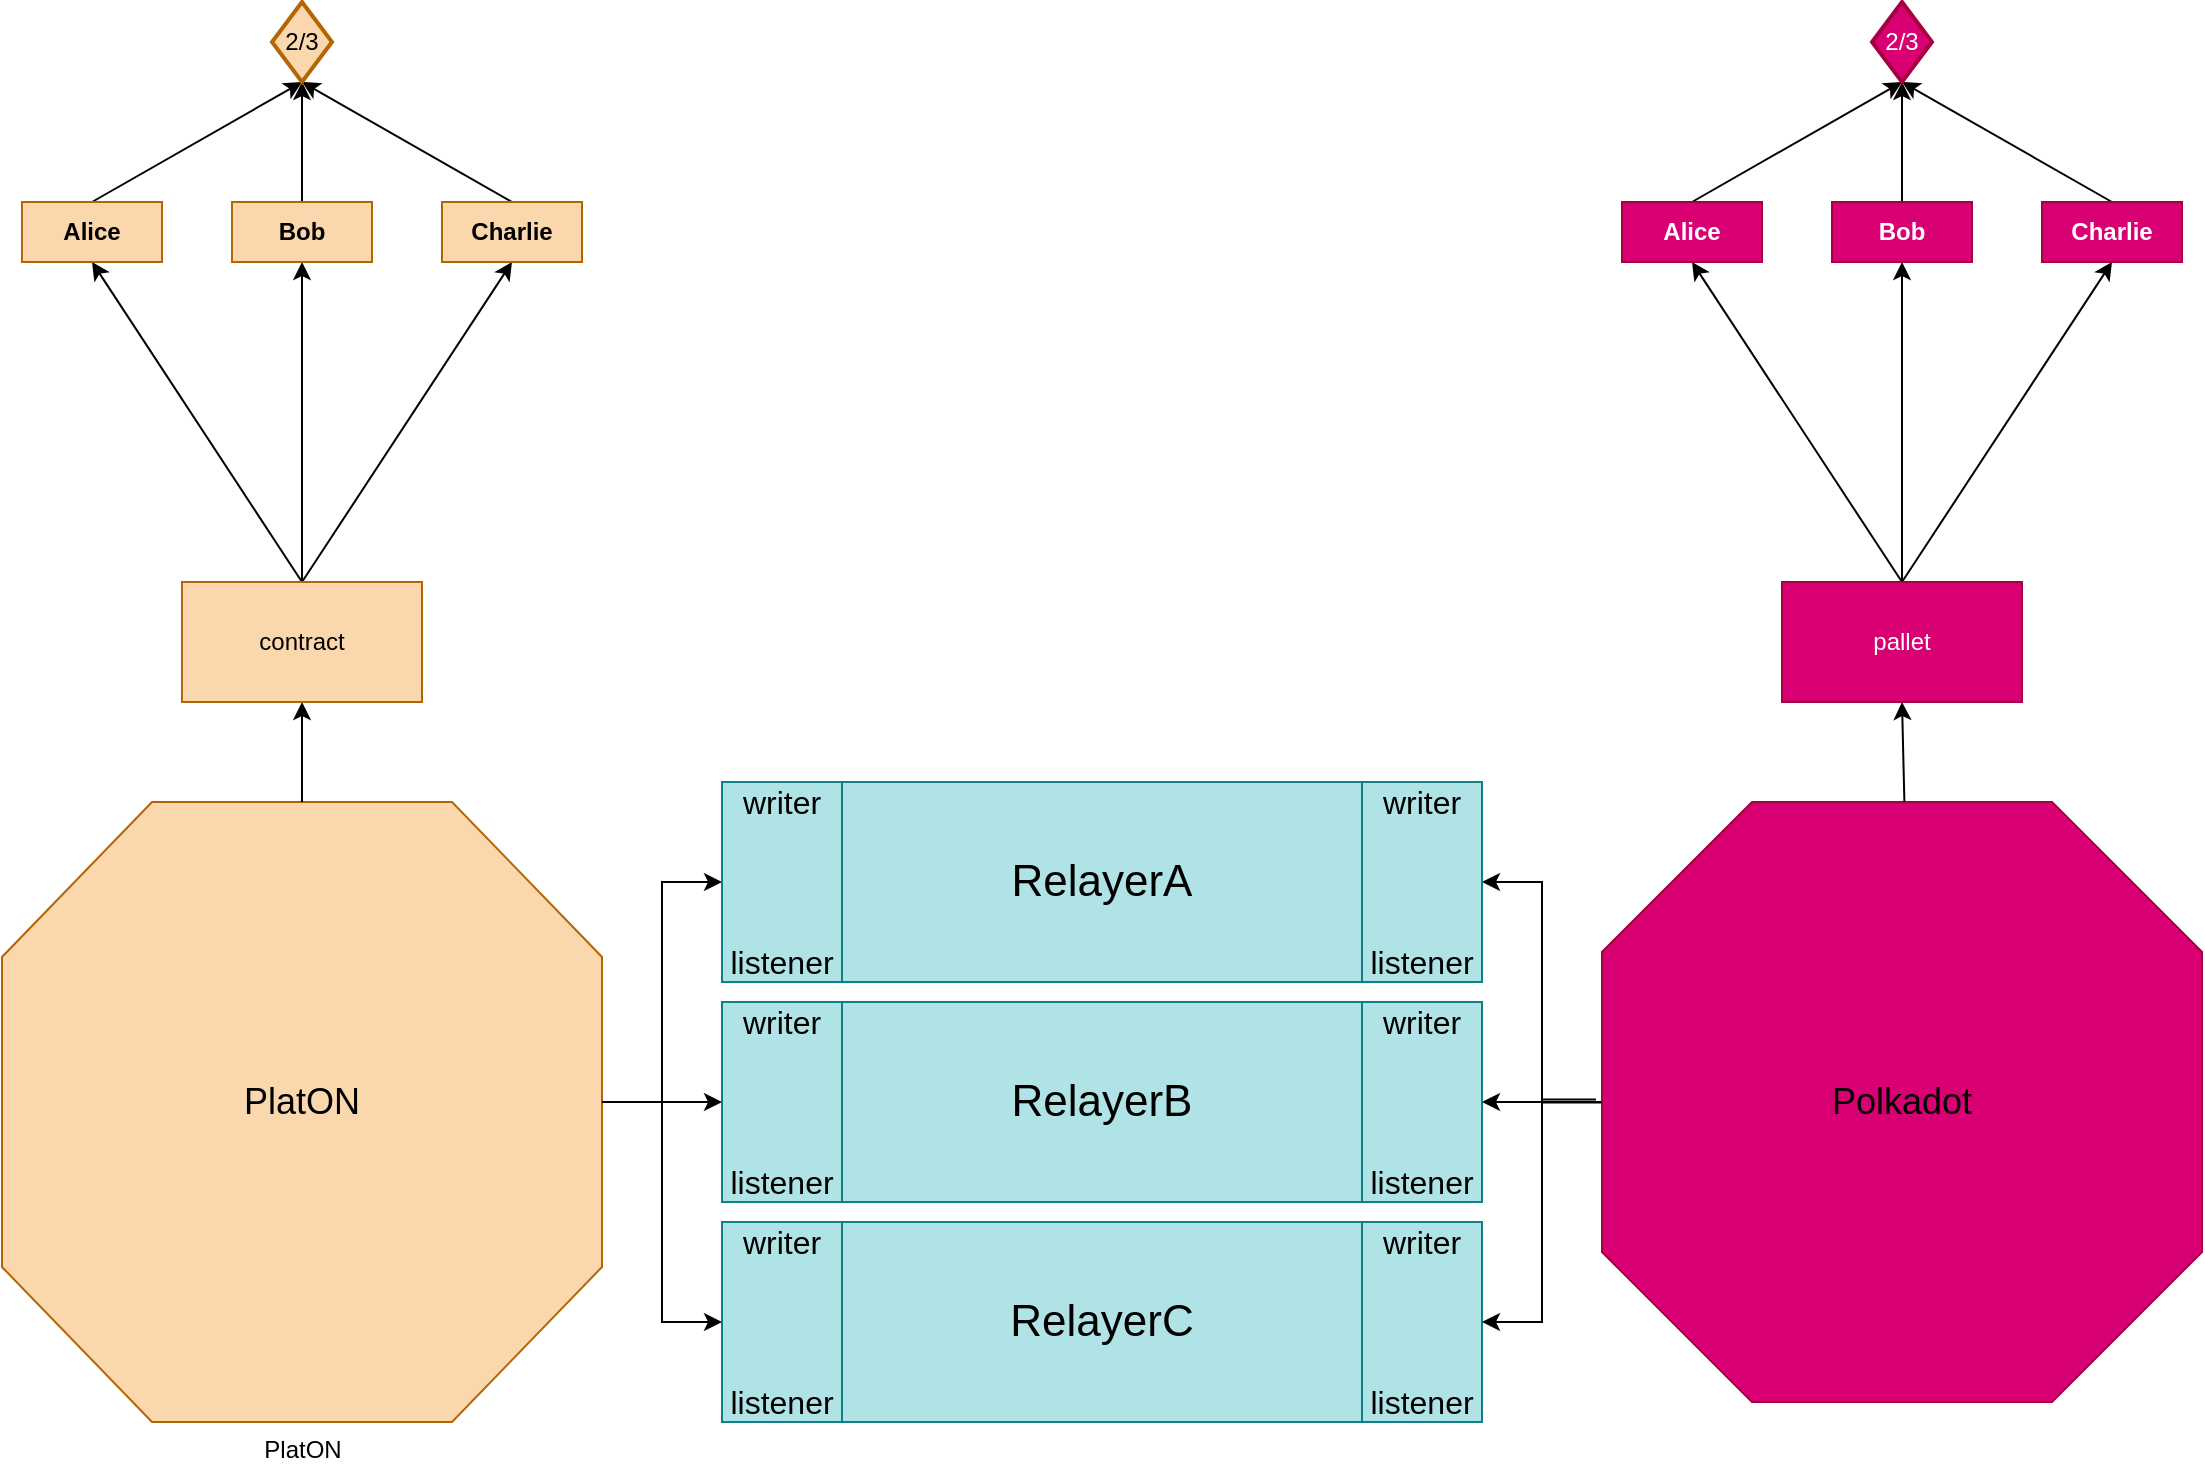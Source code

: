 <mxfile version="14.6.13" type="github">
  <diagram id="P7GycEMNmJ9JlGjv8IgR" name="第 1 页">
    <mxGraphModel dx="2249" dy="2070" grid="1" gridSize="10" guides="1" tooltips="1" connect="1" arrows="1" fold="1" page="1" pageScale="1" pageWidth="827" pageHeight="1169" math="0" shadow="0">
      <root>
        <mxCell id="0" />
        <mxCell id="1" parent="0" />
        <mxCell id="PVO-l5OE1TBbHevKNnlY-11" value="" style="edgeStyle=orthogonalEdgeStyle;rounded=0;orthogonalLoop=1;jettySize=auto;html=1;" parent="1" source="PVO-l5OE1TBbHevKNnlY-1" target="PVO-l5OE1TBbHevKNnlY-4" edge="1">
          <mxGeometry relative="1" as="geometry">
            <Array as="points">
              <mxPoint x="200" y="510" />
              <mxPoint x="200" y="400" />
            </Array>
          </mxGeometry>
        </mxCell>
        <mxCell id="PVO-l5OE1TBbHevKNnlY-1" value="PlatON" style="verticalLabelPosition=bottom;verticalAlign=top;html=1;shape=mxgraph.basic.polygon;polyCoords=[[0.25,0],[0.75,0],[1,0.25],[1,0.75],[0.75,1],[0.25,1],[0,0.75],[0,0.25]];polyline=0;fillColor=#fad7ac;strokeColor=#b46504;" parent="1" vertex="1">
          <mxGeometry x="-130" y="360" width="300" height="310" as="geometry" />
        </mxCell>
        <mxCell id="PVO-l5OE1TBbHevKNnlY-10" value="" style="edgeStyle=orthogonalEdgeStyle;rounded=0;orthogonalLoop=1;jettySize=auto;html=1;" parent="1" source="PVO-l5OE1TBbHevKNnlY-2" target="PVO-l5OE1TBbHevKNnlY-4" edge="1">
          <mxGeometry relative="1" as="geometry" />
        </mxCell>
        <mxCell id="PVO-l5OE1TBbHevKNnlY-2" value="Polkadot" style="verticalLabelPosition=bottom;verticalAlign=top;html=1;shape=mxgraph.basic.polygon;polyCoords=[[0.25,0],[0.75,0],[1,0.25],[1,0.75],[0.75,1],[0.25,1],[0,0.75],[0,0.25]];polyline=0;fillColor=#d80073;strokeColor=#A50040;fontColor=#ffffff;" parent="1" vertex="1">
          <mxGeometry x="670" y="360" width="300" height="300" as="geometry" />
        </mxCell>
        <mxCell id="PVO-l5OE1TBbHevKNnlY-19" value="" style="rounded=0;orthogonalLoop=1;jettySize=auto;html=1;exitX=0.5;exitY=0;exitDx=0;exitDy=0;exitPerimeter=0;entryX=0.5;entryY=1;entryDx=0;entryDy=0;" parent="1" source="PVO-l5OE1TBbHevKNnlY-1" target="BRxGmtrOpBgp_mXMhyEP-1" edge="1">
          <mxGeometry relative="1" as="geometry">
            <mxPoint x="170" y="260" as="targetPoint" />
          </mxGeometry>
        </mxCell>
        <mxCell id="PVO-l5OE1TBbHevKNnlY-4" value="&lt;font style=&quot;font-size: 22px&quot;&gt;RelayerA&lt;/font&gt;" style="shape=process;whiteSpace=wrap;html=1;backgroundOutline=1;size=0.158;fillColor=#b0e3e6;strokeColor=#0e8088;" parent="1" vertex="1">
          <mxGeometry x="230" y="350" width="380" height="100" as="geometry" />
        </mxCell>
        <mxCell id="PVO-l5OE1TBbHevKNnlY-5" value="listener" style="text;html=1;strokeColor=none;fillColor=none;align=center;verticalAlign=middle;whiteSpace=wrap;rounded=0;fontSize=16;" parent="1" vertex="1">
          <mxGeometry x="240" y="430" width="40" height="20" as="geometry" />
        </mxCell>
        <mxCell id="PVO-l5OE1TBbHevKNnlY-6" value="listener" style="text;html=1;strokeColor=none;fillColor=none;align=center;verticalAlign=middle;whiteSpace=wrap;rounded=0;fontSize=16;" parent="1" vertex="1">
          <mxGeometry x="560" y="430" width="40" height="20" as="geometry" />
        </mxCell>
        <mxCell id="PVO-l5OE1TBbHevKNnlY-7" value="writer" style="text;html=1;strokeColor=none;fillColor=none;align=center;verticalAlign=middle;whiteSpace=wrap;rounded=0;fontSize=16;" parent="1" vertex="1">
          <mxGeometry x="240" y="350" width="40" height="20" as="geometry" />
        </mxCell>
        <mxCell id="PVO-l5OE1TBbHevKNnlY-8" value="writer" style="text;html=1;strokeColor=none;fillColor=none;align=center;verticalAlign=middle;whiteSpace=wrap;rounded=0;fontSize=16;" parent="1" vertex="1">
          <mxGeometry x="560" y="350" width="40" height="20" as="geometry" />
        </mxCell>
        <mxCell id="PVO-l5OE1TBbHevKNnlY-22" value="" style="rounded=0;orthogonalLoop=1;jettySize=auto;html=1;entryX=0.5;entryY=1;entryDx=0;entryDy=0;exitX=0.504;exitY=0;exitDx=0;exitDy=0;exitPerimeter=0;" parent="1" source="PVO-l5OE1TBbHevKNnlY-2" target="BRxGmtrOpBgp_mXMhyEP-26" edge="1">
          <mxGeometry relative="1" as="geometry">
            <mxPoint x="589" y="350" as="sourcePoint" />
            <mxPoint x="589.04" y="256" as="targetPoint" />
          </mxGeometry>
        </mxCell>
        <mxCell id="PVO-l5OE1TBbHevKNnlY-54" style="edgeStyle=none;rounded=0;orthogonalLoop=1;jettySize=auto;html=1;exitX=0.5;exitY=0;exitDx=0;exitDy=0;exitPerimeter=0;entryX=0.5;entryY=1;entryDx=0;entryDy=0;entryPerimeter=0;" parent="1" target="PVO-l5OE1TBbHevKNnlY-48" edge="1">
          <mxGeometry relative="1" as="geometry">
            <mxPoint x="20" as="targetPoint" />
            <mxPoint x="20" y="60" as="sourcePoint" />
          </mxGeometry>
        </mxCell>
        <mxCell id="PVO-l5OE1TBbHevKNnlY-25" value="" style="endArrow=classic;html=1;entryX=0.5;entryY=0.5;entryDx=0;entryDy=0;entryPerimeter=0;exitX=0.5;exitY=0;exitDx=0;exitDy=0;" parent="1" source="BRxGmtrOpBgp_mXMhyEP-1" edge="1">
          <mxGeometry width="50" height="50" relative="1" as="geometry">
            <mxPoint x="35" y="196" as="sourcePoint" />
            <mxPoint x="20" y="90" as="targetPoint" />
          </mxGeometry>
        </mxCell>
        <mxCell id="PVO-l5OE1TBbHevKNnlY-55" style="edgeStyle=none;rounded=0;orthogonalLoop=1;jettySize=auto;html=1;exitX=0.5;exitY=0;exitDx=0;exitDy=0;exitPerimeter=0;entryX=0.5;entryY=1;entryDx=0;entryDy=0;entryPerimeter=0;" parent="1" target="PVO-l5OE1TBbHevKNnlY-48" edge="1">
          <mxGeometry relative="1" as="geometry">
            <mxPoint x="125" y="60" as="sourcePoint" />
          </mxGeometry>
        </mxCell>
        <mxCell id="PVO-l5OE1TBbHevKNnlY-28" value="" style="endArrow=classic;html=1;entryX=0.5;entryY=0.5;entryDx=0;entryDy=0;entryPerimeter=0;exitX=0.5;exitY=0;exitDx=0;exitDy=0;" parent="1" source="BRxGmtrOpBgp_mXMhyEP-1" edge="1">
          <mxGeometry width="50" height="50" relative="1" as="geometry">
            <mxPoint x="80" y="250" as="sourcePoint" />
            <mxPoint x="125" y="90" as="targetPoint" />
          </mxGeometry>
        </mxCell>
        <mxCell id="PVO-l5OE1TBbHevKNnlY-53" style="edgeStyle=none;rounded=0;orthogonalLoop=1;jettySize=auto;html=1;exitX=0.5;exitY=0;exitDx=0;exitDy=0;exitPerimeter=0;entryX=0.5;entryY=1;entryDx=0;entryDy=0;entryPerimeter=0;" parent="1" target="PVO-l5OE1TBbHevKNnlY-48" edge="1">
          <mxGeometry relative="1" as="geometry">
            <mxPoint x="-85" y="60" as="sourcePoint" />
          </mxGeometry>
        </mxCell>
        <mxCell id="PVO-l5OE1TBbHevKNnlY-30" value="" style="endArrow=classic;html=1;entryX=0.5;entryY=0.5;entryDx=0;entryDy=0;entryPerimeter=0;exitX=0.5;exitY=0;exitDx=0;exitDy=0;" parent="1" source="BRxGmtrOpBgp_mXMhyEP-1" edge="1">
          <mxGeometry width="50" height="50" relative="1" as="geometry">
            <mxPoint x="-10" y="200" as="sourcePoint" />
            <mxPoint x="-85" y="90" as="targetPoint" />
          </mxGeometry>
        </mxCell>
        <mxCell id="PVO-l5OE1TBbHevKNnlY-48" value="2/3" style="strokeWidth=2;html=1;shape=mxgraph.flowchart.decision;whiteSpace=wrap;fillColor=#fad7ac;strokeColor=#b46504;" parent="1" vertex="1">
          <mxGeometry x="5" y="-40" width="30" height="40" as="geometry" />
        </mxCell>
        <mxCell id="BRxGmtrOpBgp_mXMhyEP-1" value="contract" style="whiteSpace=wrap;html=1;fillColor=#fad7ac;strokeColor=#b46504;" parent="1" vertex="1">
          <mxGeometry x="-40" y="250" width="120" height="60" as="geometry" />
        </mxCell>
        <mxCell id="BRxGmtrOpBgp_mXMhyEP-18" value="" style="endArrow=classic;html=1;entryX=0.5;entryY=0.5;entryDx=0;entryDy=0;entryPerimeter=0;exitX=0.5;exitY=0;exitDx=0;exitDy=0;" parent="1" source="BRxGmtrOpBgp_mXMhyEP-26" edge="1">
          <mxGeometry width="50" height="50" relative="1" as="geometry">
            <mxPoint x="835" y="136" as="sourcePoint" />
            <mxPoint x="820" y="90" as="targetPoint" />
          </mxGeometry>
        </mxCell>
        <mxCell id="BRxGmtrOpBgp_mXMhyEP-21" value="" style="endArrow=classic;html=1;entryX=0.5;entryY=0.5;entryDx=0;entryDy=0;entryPerimeter=0;exitX=0.5;exitY=0;exitDx=0;exitDy=0;" parent="1" source="BRxGmtrOpBgp_mXMhyEP-26" edge="1">
          <mxGeometry width="50" height="50" relative="1" as="geometry">
            <mxPoint x="880" y="190" as="sourcePoint" />
            <mxPoint x="925" y="90" as="targetPoint" />
          </mxGeometry>
        </mxCell>
        <mxCell id="BRxGmtrOpBgp_mXMhyEP-24" value="" style="endArrow=classic;html=1;entryX=0.5;entryY=0.5;entryDx=0;entryDy=0;entryPerimeter=0;exitX=0.5;exitY=0;exitDx=0;exitDy=0;" parent="1" source="BRxGmtrOpBgp_mXMhyEP-26" edge="1">
          <mxGeometry width="50" height="50" relative="1" as="geometry">
            <mxPoint x="790" y="140" as="sourcePoint" />
            <mxPoint x="715" y="90" as="targetPoint" />
          </mxGeometry>
        </mxCell>
        <mxCell id="BRxGmtrOpBgp_mXMhyEP-26" value="pallet" style="whiteSpace=wrap;html=1;fillColor=#d80073;strokeColor=#A50040;fontColor=#ffffff;" parent="1" vertex="1">
          <mxGeometry x="760" y="250" width="120" height="60" as="geometry" />
        </mxCell>
        <mxCell id="BRxGmtrOpBgp_mXMhyEP-29" value="&lt;font style=&quot;font-size: 22px&quot;&gt;RelayerB&lt;/font&gt;" style="shape=process;whiteSpace=wrap;html=1;backgroundOutline=1;size=0.158;fillColor=#b0e3e6;strokeColor=#0e8088;" parent="1" vertex="1">
          <mxGeometry x="230" y="460" width="380" height="100" as="geometry" />
        </mxCell>
        <mxCell id="BRxGmtrOpBgp_mXMhyEP-30" value="listener" style="text;html=1;strokeColor=none;fillColor=none;align=center;verticalAlign=middle;whiteSpace=wrap;rounded=0;fontSize=16;" parent="1" vertex="1">
          <mxGeometry x="240" y="540" width="40" height="20" as="geometry" />
        </mxCell>
        <mxCell id="BRxGmtrOpBgp_mXMhyEP-31" value="listener" style="text;html=1;strokeColor=none;fillColor=none;align=center;verticalAlign=middle;whiteSpace=wrap;rounded=0;fontSize=16;" parent="1" vertex="1">
          <mxGeometry x="560" y="540" width="40" height="20" as="geometry" />
        </mxCell>
        <mxCell id="BRxGmtrOpBgp_mXMhyEP-32" value="writer" style="text;html=1;strokeColor=none;fillColor=none;align=center;verticalAlign=middle;whiteSpace=wrap;rounded=0;fontSize=16;" parent="1" vertex="1">
          <mxGeometry x="240" y="460" width="40" height="20" as="geometry" />
        </mxCell>
        <mxCell id="BRxGmtrOpBgp_mXMhyEP-33" value="writer" style="text;html=1;strokeColor=none;fillColor=none;align=center;verticalAlign=middle;whiteSpace=wrap;rounded=0;fontSize=16;" parent="1" vertex="1">
          <mxGeometry x="560" y="460" width="40" height="20" as="geometry" />
        </mxCell>
        <mxCell id="BRxGmtrOpBgp_mXMhyEP-34" value="&lt;font style=&quot;font-size: 22px&quot;&gt;RelayerC&lt;/font&gt;" style="shape=process;whiteSpace=wrap;html=1;backgroundOutline=1;size=0.158;fillColor=#b0e3e6;strokeColor=#0e8088;" parent="1" vertex="1">
          <mxGeometry x="230" y="570" width="380" height="100" as="geometry" />
        </mxCell>
        <mxCell id="BRxGmtrOpBgp_mXMhyEP-35" value="listener" style="text;html=1;strokeColor=none;fillColor=none;align=center;verticalAlign=middle;whiteSpace=wrap;rounded=0;fontSize=16;" parent="1" vertex="1">
          <mxGeometry x="240" y="650" width="40" height="20" as="geometry" />
        </mxCell>
        <mxCell id="BRxGmtrOpBgp_mXMhyEP-36" value="listener" style="text;html=1;strokeColor=none;fillColor=none;align=center;verticalAlign=middle;whiteSpace=wrap;rounded=0;fontSize=16;" parent="1" vertex="1">
          <mxGeometry x="560" y="650" width="40" height="20" as="geometry" />
        </mxCell>
        <mxCell id="BRxGmtrOpBgp_mXMhyEP-37" value="writer" style="text;html=1;strokeColor=none;fillColor=none;align=center;verticalAlign=middle;whiteSpace=wrap;rounded=0;fontSize=16;" parent="1" vertex="1">
          <mxGeometry x="240" y="570" width="40" height="20" as="geometry" />
        </mxCell>
        <mxCell id="BRxGmtrOpBgp_mXMhyEP-38" value="writer" style="text;html=1;strokeColor=none;fillColor=none;align=center;verticalAlign=middle;whiteSpace=wrap;rounded=0;fontSize=16;" parent="1" vertex="1">
          <mxGeometry x="560" y="570" width="40" height="20" as="geometry" />
        </mxCell>
        <mxCell id="BRxGmtrOpBgp_mXMhyEP-39" value="" style="edgeStyle=orthogonalEdgeStyle;rounded=0;orthogonalLoop=1;jettySize=auto;html=1;entryX=1;entryY=0.5;entryDx=0;entryDy=0;exitX=-0.01;exitY=0.496;exitDx=0;exitDy=0;exitPerimeter=0;" parent="1" source="PVO-l5OE1TBbHevKNnlY-2" target="BRxGmtrOpBgp_mXMhyEP-29" edge="1">
          <mxGeometry relative="1" as="geometry">
            <mxPoint x="680" y="510" as="sourcePoint" />
            <mxPoint x="620.0" y="410" as="targetPoint" />
          </mxGeometry>
        </mxCell>
        <mxCell id="BRxGmtrOpBgp_mXMhyEP-40" value="" style="edgeStyle=orthogonalEdgeStyle;rounded=0;orthogonalLoop=1;jettySize=auto;html=1;entryX=1;entryY=0.5;entryDx=0;entryDy=0;exitX=-0.001;exitY=0.501;exitDx=0;exitDy=0;exitPerimeter=0;" parent="1" source="PVO-l5OE1TBbHevKNnlY-2" target="BRxGmtrOpBgp_mXMhyEP-34" edge="1">
          <mxGeometry relative="1" as="geometry">
            <mxPoint x="680" y="510.029" as="sourcePoint" />
            <mxPoint x="620" y="410.029" as="targetPoint" />
          </mxGeometry>
        </mxCell>
        <mxCell id="BRxGmtrOpBgp_mXMhyEP-41" value="" style="rounded=0;orthogonalLoop=1;jettySize=auto;html=1;entryX=0;entryY=0.5;entryDx=0;entryDy=0;" parent="1" target="BRxGmtrOpBgp_mXMhyEP-29" edge="1">
          <mxGeometry relative="1" as="geometry">
            <mxPoint x="170" y="510" as="sourcePoint" />
            <mxPoint x="240.0" y="410.034" as="targetPoint" />
          </mxGeometry>
        </mxCell>
        <mxCell id="BRxGmtrOpBgp_mXMhyEP-43" value="" style="rounded=0;orthogonalLoop=1;jettySize=auto;html=1;entryX=0;entryY=0.5;entryDx=0;entryDy=0;edgeStyle=orthogonalEdgeStyle;" parent="1" target="BRxGmtrOpBgp_mXMhyEP-34" edge="1">
          <mxGeometry relative="1" as="geometry">
            <mxPoint x="170" y="510" as="sourcePoint" />
            <mxPoint x="240" y="399.999" as="targetPoint" />
            <Array as="points">
              <mxPoint x="200" y="510" />
              <mxPoint x="200" y="620" />
            </Array>
          </mxGeometry>
        </mxCell>
        <mxCell id="BRxGmtrOpBgp_mXMhyEP-45" value="&lt;font style=&quot;font-size: 18px&quot;&gt;PlatON&lt;br&gt;&lt;/font&gt;" style="text;html=1;strokeColor=none;fillColor=none;align=center;verticalAlign=middle;whiteSpace=wrap;rounded=0;" parent="1" vertex="1">
          <mxGeometry y="500" width="40" height="20" as="geometry" />
        </mxCell>
        <mxCell id="BRxGmtrOpBgp_mXMhyEP-47" value="&lt;font style=&quot;font-size: 18px&quot;&gt;Polkadot&lt;/font&gt;" style="text;html=1;strokeColor=none;fillColor=none;align=center;verticalAlign=middle;whiteSpace=wrap;rounded=0;strokeWidth=2;" parent="1" vertex="1">
          <mxGeometry x="800" y="500" width="40" height="20" as="geometry" />
        </mxCell>
        <mxCell id="VwNcIQA9FKeMpbYlQkS0-1" value="Alice" style="rounded=0;whiteSpace=wrap;html=1;fontStyle=1;fillColor=#fad7ac;strokeColor=#b46504;" parent="1" vertex="1">
          <mxGeometry x="-120" y="60" width="70" height="30" as="geometry" />
        </mxCell>
        <mxCell id="VwNcIQA9FKeMpbYlQkS0-3" value="Bob" style="rounded=0;whiteSpace=wrap;html=1;fontStyle=1;fillColor=#fad7ac;strokeColor=#b46504;" parent="1" vertex="1">
          <mxGeometry x="-15" y="60" width="70" height="30" as="geometry" />
        </mxCell>
        <mxCell id="VwNcIQA9FKeMpbYlQkS0-4" value="Charlie" style="rounded=0;whiteSpace=wrap;html=1;fontStyle=1;fillColor=#fad7ac;strokeColor=#b46504;" parent="1" vertex="1">
          <mxGeometry x="90" y="60" width="70" height="30" as="geometry" />
        </mxCell>
        <mxCell id="VwNcIQA9FKeMpbYlQkS0-5" style="edgeStyle=none;rounded=0;orthogonalLoop=1;jettySize=auto;html=1;exitX=0.5;exitY=0;exitDx=0;exitDy=0;exitPerimeter=0;entryX=0.5;entryY=1;entryDx=0;entryDy=0;entryPerimeter=0;" parent="1" target="VwNcIQA9FKeMpbYlQkS0-8" edge="1">
          <mxGeometry relative="1" as="geometry">
            <mxPoint x="820" as="targetPoint" />
            <mxPoint x="820" y="60" as="sourcePoint" />
          </mxGeometry>
        </mxCell>
        <mxCell id="VwNcIQA9FKeMpbYlQkS0-6" style="edgeStyle=none;rounded=0;orthogonalLoop=1;jettySize=auto;html=1;exitX=0.5;exitY=0;exitDx=0;exitDy=0;exitPerimeter=0;entryX=0.5;entryY=1;entryDx=0;entryDy=0;entryPerimeter=0;" parent="1" target="VwNcIQA9FKeMpbYlQkS0-8" edge="1">
          <mxGeometry relative="1" as="geometry">
            <mxPoint x="925" y="60" as="sourcePoint" />
          </mxGeometry>
        </mxCell>
        <mxCell id="VwNcIQA9FKeMpbYlQkS0-7" style="edgeStyle=none;rounded=0;orthogonalLoop=1;jettySize=auto;html=1;exitX=0.5;exitY=0;exitDx=0;exitDy=0;exitPerimeter=0;entryX=0.5;entryY=1;entryDx=0;entryDy=0;entryPerimeter=0;" parent="1" target="VwNcIQA9FKeMpbYlQkS0-8" edge="1">
          <mxGeometry relative="1" as="geometry">
            <mxPoint x="715" y="60" as="sourcePoint" />
          </mxGeometry>
        </mxCell>
        <mxCell id="VwNcIQA9FKeMpbYlQkS0-8" value="2/3" style="strokeWidth=2;html=1;shape=mxgraph.flowchart.decision;whiteSpace=wrap;fillColor=#d80073;strokeColor=#A50040;fontColor=#ffffff;" parent="1" vertex="1">
          <mxGeometry x="805" y="-40" width="30" height="40" as="geometry" />
        </mxCell>
        <mxCell id="VwNcIQA9FKeMpbYlQkS0-9" value="Alice" style="rounded=0;whiteSpace=wrap;html=1;fontStyle=1;fillColor=#d80073;strokeColor=#A50040;fontColor=#ffffff;" parent="1" vertex="1">
          <mxGeometry x="680" y="60" width="70" height="30" as="geometry" />
        </mxCell>
        <mxCell id="VwNcIQA9FKeMpbYlQkS0-10" value="Bob" style="rounded=0;whiteSpace=wrap;html=1;fontStyle=1;fillColor=#d80073;strokeColor=#A50040;fontColor=#ffffff;" parent="1" vertex="1">
          <mxGeometry x="785" y="60" width="70" height="30" as="geometry" />
        </mxCell>
        <mxCell id="VwNcIQA9FKeMpbYlQkS0-11" value="Charlie" style="rounded=0;whiteSpace=wrap;html=1;fontStyle=1;fillColor=#d80073;strokeColor=#A50040;fontColor=#ffffff;" parent="1" vertex="1">
          <mxGeometry x="890" y="60" width="70" height="30" as="geometry" />
        </mxCell>
      </root>
    </mxGraphModel>
  </diagram>
</mxfile>
